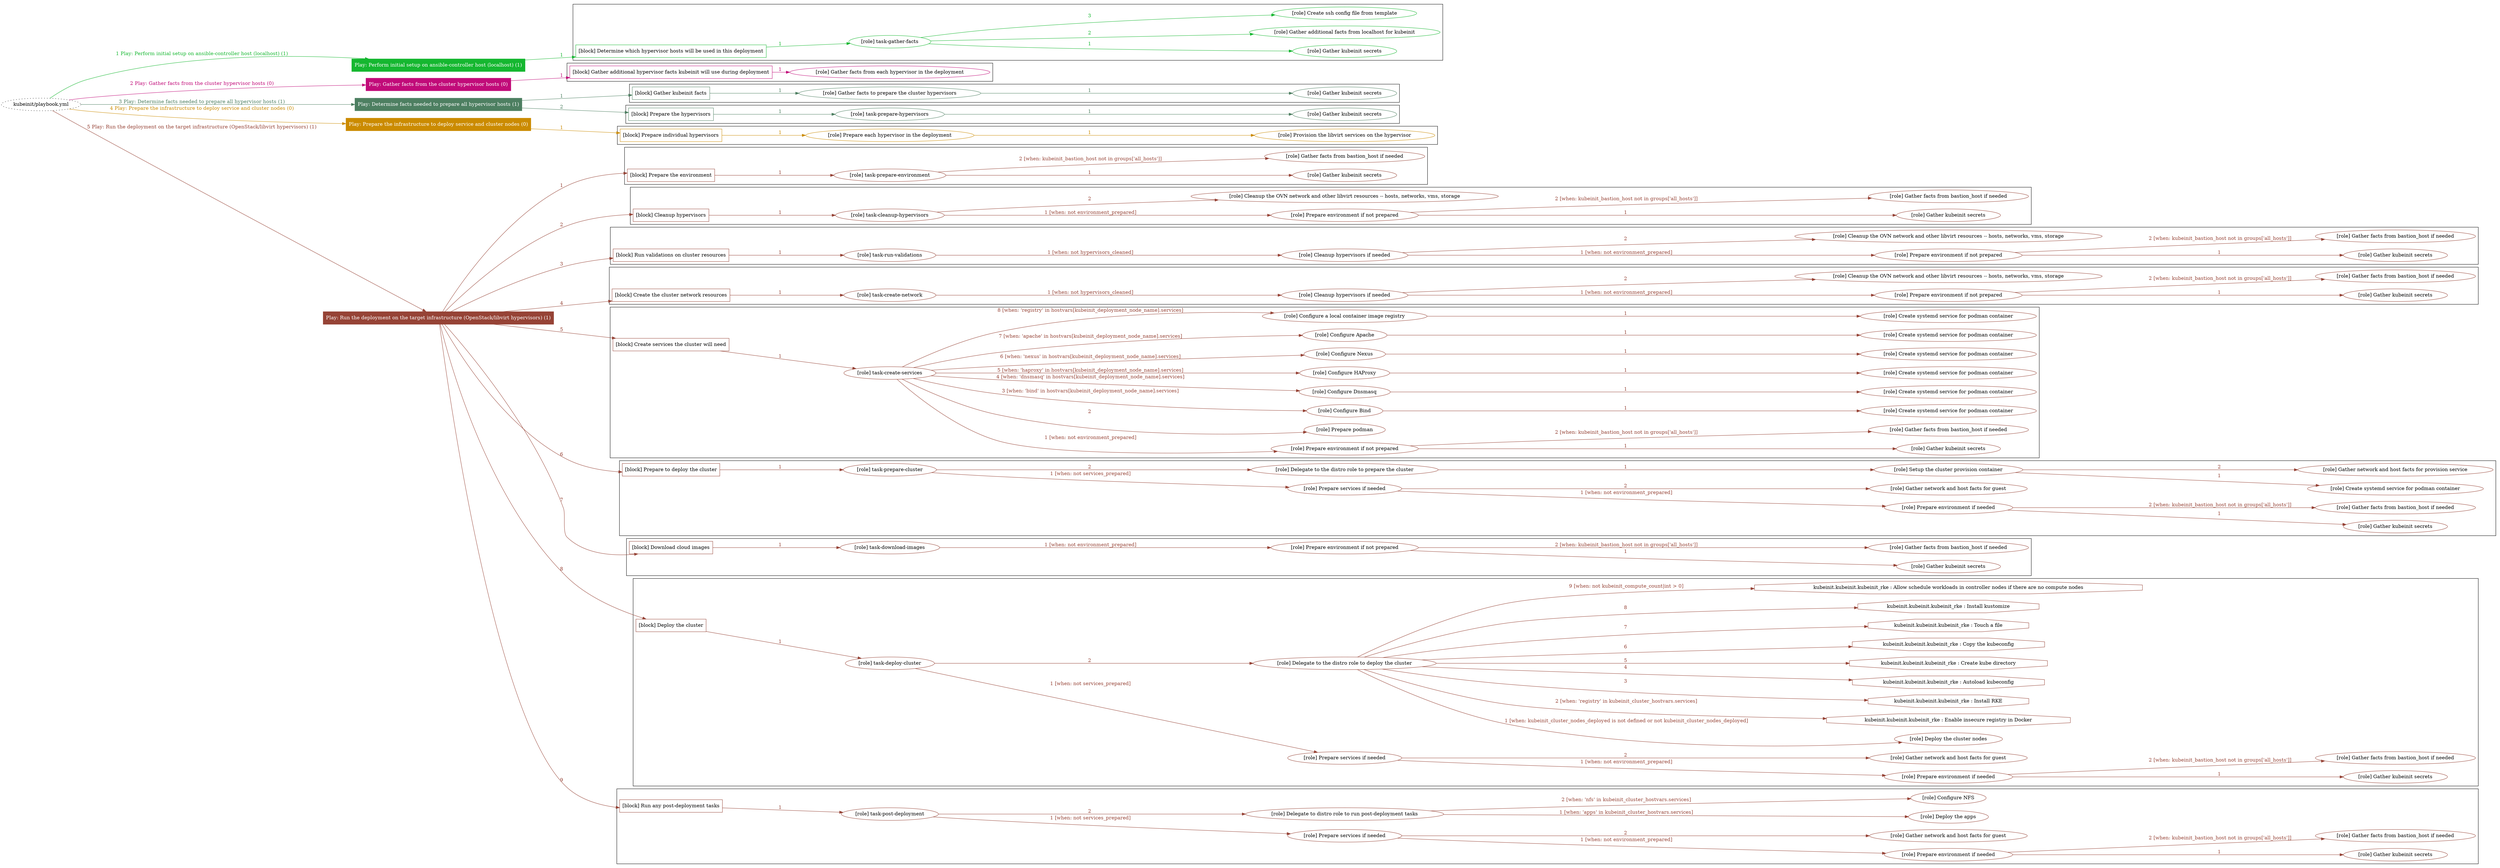 digraph {
	graph [concentrate=true ordering=in rankdir=LR ratio=fill]
	edge [esep=5 sep=10]
	"kubeinit/playbook.yml" [URL="/home/runner/work/kubeinit/kubeinit/kubeinit/playbook.yml" id=playbook_ce74e2ab style=dotted]
	"kubeinit/playbook.yml" -> play_cc49e9ed [label="1 Play: Perform initial setup on ansible-controller host (localhost) (1)" color="#15b730" fontcolor="#15b730" id=edge_play_cc49e9ed labeltooltip="1 Play: Perform initial setup on ansible-controller host (localhost) (1)" tooltip="1 Play: Perform initial setup on ansible-controller host (localhost) (1)"]
	subgraph "Play: Perform initial setup on ansible-controller host (localhost) (1)" {
		play_cc49e9ed [label="Play: Perform initial setup on ansible-controller host (localhost) (1)" URL="/home/runner/work/kubeinit/kubeinit/kubeinit/playbook.yml" color="#15b730" fontcolor="#ffffff" id=play_cc49e9ed shape=box style=filled tooltip=localhost]
		play_cc49e9ed -> block_91c0f0dd [label=1 color="#15b730" fontcolor="#15b730" id=edge_block_91c0f0dd labeltooltip=1 tooltip=1]
		subgraph cluster_block_91c0f0dd {
			block_91c0f0dd [label="[block] Determine which hypervisor hosts will be used in this deployment" URL="/home/runner/work/kubeinit/kubeinit/kubeinit/playbook.yml" color="#15b730" id=block_91c0f0dd labeltooltip="Determine which hypervisor hosts will be used in this deployment" shape=box tooltip="Determine which hypervisor hosts will be used in this deployment"]
			block_91c0f0dd -> role_ea2b23f8 [label="1 " color="#15b730" fontcolor="#15b730" id=edge_role_ea2b23f8 labeltooltip="1 " tooltip="1 "]
			subgraph "task-gather-facts" {
				role_ea2b23f8 [label="[role] task-gather-facts" URL="/home/runner/work/kubeinit/kubeinit/kubeinit/playbook.yml" color="#15b730" id=role_ea2b23f8 tooltip="task-gather-facts"]
				role_ea2b23f8 -> role_3542a2df [label="1 " color="#15b730" fontcolor="#15b730" id=edge_role_3542a2df labeltooltip="1 " tooltip="1 "]
				subgraph "Gather kubeinit secrets" {
					role_3542a2df [label="[role] Gather kubeinit secrets" URL="/home/runner/.ansible/collections/ansible_collections/kubeinit/kubeinit/roles/kubeinit_prepare/tasks/build_hypervisors_group.yml" color="#15b730" id=role_3542a2df tooltip="Gather kubeinit secrets"]
				}
				role_ea2b23f8 -> role_b494f884 [label="2 " color="#15b730" fontcolor="#15b730" id=edge_role_b494f884 labeltooltip="2 " tooltip="2 "]
				subgraph "Gather additional facts from localhost for kubeinit" {
					role_b494f884 [label="[role] Gather additional facts from localhost for kubeinit" URL="/home/runner/.ansible/collections/ansible_collections/kubeinit/kubeinit/roles/kubeinit_prepare/tasks/build_hypervisors_group.yml" color="#15b730" id=role_b494f884 tooltip="Gather additional facts from localhost for kubeinit"]
				}
				role_ea2b23f8 -> role_1e617374 [label="3 " color="#15b730" fontcolor="#15b730" id=edge_role_1e617374 labeltooltip="3 " tooltip="3 "]
				subgraph "Create ssh config file from template" {
					role_1e617374 [label="[role] Create ssh config file from template" URL="/home/runner/.ansible/collections/ansible_collections/kubeinit/kubeinit/roles/kubeinit_prepare/tasks/build_hypervisors_group.yml" color="#15b730" id=role_1e617374 tooltip="Create ssh config file from template"]
				}
			}
		}
	}
	"kubeinit/playbook.yml" -> play_3ebac8ea [label="2 Play: Gather facts from the cluster hypervisor hosts (0)" color="#c10b79" fontcolor="#c10b79" id=edge_play_3ebac8ea labeltooltip="2 Play: Gather facts from the cluster hypervisor hosts (0)" tooltip="2 Play: Gather facts from the cluster hypervisor hosts (0)"]
	subgraph "Play: Gather facts from the cluster hypervisor hosts (0)" {
		play_3ebac8ea [label="Play: Gather facts from the cluster hypervisor hosts (0)" URL="/home/runner/work/kubeinit/kubeinit/kubeinit/playbook.yml" color="#c10b79" fontcolor="#ffffff" id=play_3ebac8ea shape=box style=filled tooltip="Play: Gather facts from the cluster hypervisor hosts (0)"]
		play_3ebac8ea -> block_2ce36aa0 [label=1 color="#c10b79" fontcolor="#c10b79" id=edge_block_2ce36aa0 labeltooltip=1 tooltip=1]
		subgraph cluster_block_2ce36aa0 {
			block_2ce36aa0 [label="[block] Gather additional hypervisor facts kubeinit will use during deployment" URL="/home/runner/work/kubeinit/kubeinit/kubeinit/playbook.yml" color="#c10b79" id=block_2ce36aa0 labeltooltip="Gather additional hypervisor facts kubeinit will use during deployment" shape=box tooltip="Gather additional hypervisor facts kubeinit will use during deployment"]
			block_2ce36aa0 -> role_0b909d6f [label="1 " color="#c10b79" fontcolor="#c10b79" id=edge_role_0b909d6f labeltooltip="1 " tooltip="1 "]
			subgraph "Gather facts from each hypervisor in the deployment" {
				role_0b909d6f [label="[role] Gather facts from each hypervisor in the deployment" URL="/home/runner/work/kubeinit/kubeinit/kubeinit/playbook.yml" color="#c10b79" id=role_0b909d6f tooltip="Gather facts from each hypervisor in the deployment"]
			}
		}
	}
	"kubeinit/playbook.yml" -> play_99161f35 [label="3 Play: Determine facts needed to prepare all hypervisor hosts (1)" color="#4d7f61" fontcolor="#4d7f61" id=edge_play_99161f35 labeltooltip="3 Play: Determine facts needed to prepare all hypervisor hosts (1)" tooltip="3 Play: Determine facts needed to prepare all hypervisor hosts (1)"]
	subgraph "Play: Determine facts needed to prepare all hypervisor hosts (1)" {
		play_99161f35 [label="Play: Determine facts needed to prepare all hypervisor hosts (1)" URL="/home/runner/work/kubeinit/kubeinit/kubeinit/playbook.yml" color="#4d7f61" fontcolor="#ffffff" id=play_99161f35 shape=box style=filled tooltip=localhost]
		play_99161f35 -> block_709ea3ba [label=1 color="#4d7f61" fontcolor="#4d7f61" id=edge_block_709ea3ba labeltooltip=1 tooltip=1]
		subgraph cluster_block_709ea3ba {
			block_709ea3ba [label="[block] Gather kubeinit facts" URL="/home/runner/work/kubeinit/kubeinit/kubeinit/playbook.yml" color="#4d7f61" id=block_709ea3ba labeltooltip="Gather kubeinit facts" shape=box tooltip="Gather kubeinit facts"]
			block_709ea3ba -> role_bc45b9e7 [label="1 " color="#4d7f61" fontcolor="#4d7f61" id=edge_role_bc45b9e7 labeltooltip="1 " tooltip="1 "]
			subgraph "Gather facts to prepare the cluster hypervisors" {
				role_bc45b9e7 [label="[role] Gather facts to prepare the cluster hypervisors" URL="/home/runner/work/kubeinit/kubeinit/kubeinit/playbook.yml" color="#4d7f61" id=role_bc45b9e7 tooltip="Gather facts to prepare the cluster hypervisors"]
				role_bc45b9e7 -> role_7affdd7c [label="1 " color="#4d7f61" fontcolor="#4d7f61" id=edge_role_7affdd7c labeltooltip="1 " tooltip="1 "]
				subgraph "Gather kubeinit secrets" {
					role_7affdd7c [label="[role] Gather kubeinit secrets" URL="/home/runner/.ansible/collections/ansible_collections/kubeinit/kubeinit/roles/kubeinit_prepare/tasks/gather_kubeinit_facts.yml" color="#4d7f61" id=role_7affdd7c tooltip="Gather kubeinit secrets"]
				}
			}
		}
		play_99161f35 -> block_6936415d [label=2 color="#4d7f61" fontcolor="#4d7f61" id=edge_block_6936415d labeltooltip=2 tooltip=2]
		subgraph cluster_block_6936415d {
			block_6936415d [label="[block] Prepare the hypervisors" URL="/home/runner/work/kubeinit/kubeinit/kubeinit/playbook.yml" color="#4d7f61" id=block_6936415d labeltooltip="Prepare the hypervisors" shape=box tooltip="Prepare the hypervisors"]
			block_6936415d -> role_8c84c0de [label="1 " color="#4d7f61" fontcolor="#4d7f61" id=edge_role_8c84c0de labeltooltip="1 " tooltip="1 "]
			subgraph "task-prepare-hypervisors" {
				role_8c84c0de [label="[role] task-prepare-hypervisors" URL="/home/runner/work/kubeinit/kubeinit/kubeinit/playbook.yml" color="#4d7f61" id=role_8c84c0de tooltip="task-prepare-hypervisors"]
				role_8c84c0de -> role_01ef2546 [label="1 " color="#4d7f61" fontcolor="#4d7f61" id=edge_role_01ef2546 labeltooltip="1 " tooltip="1 "]
				subgraph "Gather kubeinit secrets" {
					role_01ef2546 [label="[role] Gather kubeinit secrets" URL="/home/runner/.ansible/collections/ansible_collections/kubeinit/kubeinit/roles/kubeinit_prepare/tasks/gather_kubeinit_facts.yml" color="#4d7f61" id=role_01ef2546 tooltip="Gather kubeinit secrets"]
				}
			}
		}
	}
	"kubeinit/playbook.yml" -> play_e6e57618 [label="4 Play: Prepare the infrastructure to deploy service and cluster nodes (0)" color="#cb8b01" fontcolor="#cb8b01" id=edge_play_e6e57618 labeltooltip="4 Play: Prepare the infrastructure to deploy service and cluster nodes (0)" tooltip="4 Play: Prepare the infrastructure to deploy service and cluster nodes (0)"]
	subgraph "Play: Prepare the infrastructure to deploy service and cluster nodes (0)" {
		play_e6e57618 [label="Play: Prepare the infrastructure to deploy service and cluster nodes (0)" URL="/home/runner/work/kubeinit/kubeinit/kubeinit/playbook.yml" color="#cb8b01" fontcolor="#ffffff" id=play_e6e57618 shape=box style=filled tooltip="Play: Prepare the infrastructure to deploy service and cluster nodes (0)"]
		play_e6e57618 -> block_0d99159b [label=1 color="#cb8b01" fontcolor="#cb8b01" id=edge_block_0d99159b labeltooltip=1 tooltip=1]
		subgraph cluster_block_0d99159b {
			block_0d99159b [label="[block] Prepare individual hypervisors" URL="/home/runner/work/kubeinit/kubeinit/kubeinit/playbook.yml" color="#cb8b01" id=block_0d99159b labeltooltip="Prepare individual hypervisors" shape=box tooltip="Prepare individual hypervisors"]
			block_0d99159b -> role_52d3abb8 [label="1 " color="#cb8b01" fontcolor="#cb8b01" id=edge_role_52d3abb8 labeltooltip="1 " tooltip="1 "]
			subgraph "Prepare each hypervisor in the deployment" {
				role_52d3abb8 [label="[role] Prepare each hypervisor in the deployment" URL="/home/runner/work/kubeinit/kubeinit/kubeinit/playbook.yml" color="#cb8b01" id=role_52d3abb8 tooltip="Prepare each hypervisor in the deployment"]
				role_52d3abb8 -> role_4d53bcb8 [label="1 " color="#cb8b01" fontcolor="#cb8b01" id=edge_role_4d53bcb8 labeltooltip="1 " tooltip="1 "]
				subgraph "Provision the libvirt services on the hypervisor" {
					role_4d53bcb8 [label="[role] Provision the libvirt services on the hypervisor" URL="/home/runner/.ansible/collections/ansible_collections/kubeinit/kubeinit/roles/kubeinit_prepare/tasks/prepare_hypervisor.yml" color="#cb8b01" id=role_4d53bcb8 tooltip="Provision the libvirt services on the hypervisor"]
				}
			}
		}
	}
	"kubeinit/playbook.yml" -> play_0455c778 [label="5 Play: Run the deployment on the target infrastructure (OpenStack/libvirt hypervisors) (1)" color="#964336" fontcolor="#964336" id=edge_play_0455c778 labeltooltip="5 Play: Run the deployment on the target infrastructure (OpenStack/libvirt hypervisors) (1)" tooltip="5 Play: Run the deployment on the target infrastructure (OpenStack/libvirt hypervisors) (1)"]
	subgraph "Play: Run the deployment on the target infrastructure (OpenStack/libvirt hypervisors) (1)" {
		play_0455c778 [label="Play: Run the deployment on the target infrastructure (OpenStack/libvirt hypervisors) (1)" URL="/home/runner/work/kubeinit/kubeinit/kubeinit/playbook.yml" color="#964336" fontcolor="#ffffff" id=play_0455c778 shape=box style=filled tooltip=localhost]
		play_0455c778 -> block_87046182 [label=1 color="#964336" fontcolor="#964336" id=edge_block_87046182 labeltooltip=1 tooltip=1]
		subgraph cluster_block_87046182 {
			block_87046182 [label="[block] Prepare the environment" URL="/home/runner/work/kubeinit/kubeinit/kubeinit/playbook.yml" color="#964336" id=block_87046182 labeltooltip="Prepare the environment" shape=box tooltip="Prepare the environment"]
			block_87046182 -> role_d3cb8e26 [label="1 " color="#964336" fontcolor="#964336" id=edge_role_d3cb8e26 labeltooltip="1 " tooltip="1 "]
			subgraph "task-prepare-environment" {
				role_d3cb8e26 [label="[role] task-prepare-environment" URL="/home/runner/work/kubeinit/kubeinit/kubeinit/playbook.yml" color="#964336" id=role_d3cb8e26 tooltip="task-prepare-environment"]
				role_d3cb8e26 -> role_4250268e [label="1 " color="#964336" fontcolor="#964336" id=edge_role_4250268e labeltooltip="1 " tooltip="1 "]
				subgraph "Gather kubeinit secrets" {
					role_4250268e [label="[role] Gather kubeinit secrets" URL="/home/runner/.ansible/collections/ansible_collections/kubeinit/kubeinit/roles/kubeinit_prepare/tasks/gather_kubeinit_facts.yml" color="#964336" id=role_4250268e tooltip="Gather kubeinit secrets"]
				}
				role_d3cb8e26 -> role_6abd6f46 [label="2 [when: kubeinit_bastion_host not in groups['all_hosts']]" color="#964336" fontcolor="#964336" id=edge_role_6abd6f46 labeltooltip="2 [when: kubeinit_bastion_host not in groups['all_hosts']]" tooltip="2 [when: kubeinit_bastion_host not in groups['all_hosts']]"]
				subgraph "Gather facts from bastion_host if needed" {
					role_6abd6f46 [label="[role] Gather facts from bastion_host if needed" URL="/home/runner/.ansible/collections/ansible_collections/kubeinit/kubeinit/roles/kubeinit_prepare/tasks/main.yml" color="#964336" id=role_6abd6f46 tooltip="Gather facts from bastion_host if needed"]
				}
			}
		}
		play_0455c778 -> block_1cde5ecf [label=2 color="#964336" fontcolor="#964336" id=edge_block_1cde5ecf labeltooltip=2 tooltip=2]
		subgraph cluster_block_1cde5ecf {
			block_1cde5ecf [label="[block] Cleanup hypervisors" URL="/home/runner/work/kubeinit/kubeinit/kubeinit/playbook.yml" color="#964336" id=block_1cde5ecf labeltooltip="Cleanup hypervisors" shape=box tooltip="Cleanup hypervisors"]
			block_1cde5ecf -> role_1d122986 [label="1 " color="#964336" fontcolor="#964336" id=edge_role_1d122986 labeltooltip="1 " tooltip="1 "]
			subgraph "task-cleanup-hypervisors" {
				role_1d122986 [label="[role] task-cleanup-hypervisors" URL="/home/runner/work/kubeinit/kubeinit/kubeinit/playbook.yml" color="#964336" id=role_1d122986 tooltip="task-cleanup-hypervisors"]
				role_1d122986 -> role_cf18690e [label="1 [when: not environment_prepared]" color="#964336" fontcolor="#964336" id=edge_role_cf18690e labeltooltip="1 [when: not environment_prepared]" tooltip="1 [when: not environment_prepared]"]
				subgraph "Prepare environment if not prepared" {
					role_cf18690e [label="[role] Prepare environment if not prepared" URL="/home/runner/.ansible/collections/ansible_collections/kubeinit/kubeinit/roles/kubeinit_libvirt/tasks/cleanup_hypervisors.yml" color="#964336" id=role_cf18690e tooltip="Prepare environment if not prepared"]
					role_cf18690e -> role_43a63ed3 [label="1 " color="#964336" fontcolor="#964336" id=edge_role_43a63ed3 labeltooltip="1 " tooltip="1 "]
					subgraph "Gather kubeinit secrets" {
						role_43a63ed3 [label="[role] Gather kubeinit secrets" URL="/home/runner/.ansible/collections/ansible_collections/kubeinit/kubeinit/roles/kubeinit_prepare/tasks/gather_kubeinit_facts.yml" color="#964336" id=role_43a63ed3 tooltip="Gather kubeinit secrets"]
					}
					role_cf18690e -> role_2398f42e [label="2 [when: kubeinit_bastion_host not in groups['all_hosts']]" color="#964336" fontcolor="#964336" id=edge_role_2398f42e labeltooltip="2 [when: kubeinit_bastion_host not in groups['all_hosts']]" tooltip="2 [when: kubeinit_bastion_host not in groups['all_hosts']]"]
					subgraph "Gather facts from bastion_host if needed" {
						role_2398f42e [label="[role] Gather facts from bastion_host if needed" URL="/home/runner/.ansible/collections/ansible_collections/kubeinit/kubeinit/roles/kubeinit_prepare/tasks/main.yml" color="#964336" id=role_2398f42e tooltip="Gather facts from bastion_host if needed"]
					}
				}
				role_1d122986 -> role_d13b256d [label="2 " color="#964336" fontcolor="#964336" id=edge_role_d13b256d labeltooltip="2 " tooltip="2 "]
				subgraph "Cleanup the OVN network and other libvirt resources -- hosts, networks, vms, storage" {
					role_d13b256d [label="[role] Cleanup the OVN network and other libvirt resources -- hosts, networks, vms, storage" URL="/home/runner/.ansible/collections/ansible_collections/kubeinit/kubeinit/roles/kubeinit_libvirt/tasks/cleanup_hypervisors.yml" color="#964336" id=role_d13b256d tooltip="Cleanup the OVN network and other libvirt resources -- hosts, networks, vms, storage"]
				}
			}
		}
		play_0455c778 -> block_513e6009 [label=3 color="#964336" fontcolor="#964336" id=edge_block_513e6009 labeltooltip=3 tooltip=3]
		subgraph cluster_block_513e6009 {
			block_513e6009 [label="[block] Run validations on cluster resources" URL="/home/runner/work/kubeinit/kubeinit/kubeinit/playbook.yml" color="#964336" id=block_513e6009 labeltooltip="Run validations on cluster resources" shape=box tooltip="Run validations on cluster resources"]
			block_513e6009 -> role_554acb96 [label="1 " color="#964336" fontcolor="#964336" id=edge_role_554acb96 labeltooltip="1 " tooltip="1 "]
			subgraph "task-run-validations" {
				role_554acb96 [label="[role] task-run-validations" URL="/home/runner/work/kubeinit/kubeinit/kubeinit/playbook.yml" color="#964336" id=role_554acb96 tooltip="task-run-validations"]
				role_554acb96 -> role_a4dd27ab [label="1 [when: not hypervisors_cleaned]" color="#964336" fontcolor="#964336" id=edge_role_a4dd27ab labeltooltip="1 [when: not hypervisors_cleaned]" tooltip="1 [when: not hypervisors_cleaned]"]
				subgraph "Cleanup hypervisors if needed" {
					role_a4dd27ab [label="[role] Cleanup hypervisors if needed" URL="/home/runner/.ansible/collections/ansible_collections/kubeinit/kubeinit/roles/kubeinit_validations/tasks/main.yml" color="#964336" id=role_a4dd27ab tooltip="Cleanup hypervisors if needed"]
					role_a4dd27ab -> role_78e48494 [label="1 [when: not environment_prepared]" color="#964336" fontcolor="#964336" id=edge_role_78e48494 labeltooltip="1 [when: not environment_prepared]" tooltip="1 [when: not environment_prepared]"]
					subgraph "Prepare environment if not prepared" {
						role_78e48494 [label="[role] Prepare environment if not prepared" URL="/home/runner/.ansible/collections/ansible_collections/kubeinit/kubeinit/roles/kubeinit_libvirt/tasks/cleanup_hypervisors.yml" color="#964336" id=role_78e48494 tooltip="Prepare environment if not prepared"]
						role_78e48494 -> role_ceb3c026 [label="1 " color="#964336" fontcolor="#964336" id=edge_role_ceb3c026 labeltooltip="1 " tooltip="1 "]
						subgraph "Gather kubeinit secrets" {
							role_ceb3c026 [label="[role] Gather kubeinit secrets" URL="/home/runner/.ansible/collections/ansible_collections/kubeinit/kubeinit/roles/kubeinit_prepare/tasks/gather_kubeinit_facts.yml" color="#964336" id=role_ceb3c026 tooltip="Gather kubeinit secrets"]
						}
						role_78e48494 -> role_ac79e3fd [label="2 [when: kubeinit_bastion_host not in groups['all_hosts']]" color="#964336" fontcolor="#964336" id=edge_role_ac79e3fd labeltooltip="2 [when: kubeinit_bastion_host not in groups['all_hosts']]" tooltip="2 [when: kubeinit_bastion_host not in groups['all_hosts']]"]
						subgraph "Gather facts from bastion_host if needed" {
							role_ac79e3fd [label="[role] Gather facts from bastion_host if needed" URL="/home/runner/.ansible/collections/ansible_collections/kubeinit/kubeinit/roles/kubeinit_prepare/tasks/main.yml" color="#964336" id=role_ac79e3fd tooltip="Gather facts from bastion_host if needed"]
						}
					}
					role_a4dd27ab -> role_3448a42d [label="2 " color="#964336" fontcolor="#964336" id=edge_role_3448a42d labeltooltip="2 " tooltip="2 "]
					subgraph "Cleanup the OVN network and other libvirt resources -- hosts, networks, vms, storage" {
						role_3448a42d [label="[role] Cleanup the OVN network and other libvirt resources -- hosts, networks, vms, storage" URL="/home/runner/.ansible/collections/ansible_collections/kubeinit/kubeinit/roles/kubeinit_libvirt/tasks/cleanup_hypervisors.yml" color="#964336" id=role_3448a42d tooltip="Cleanup the OVN network and other libvirt resources -- hosts, networks, vms, storage"]
					}
				}
			}
		}
		play_0455c778 -> block_af506959 [label=4 color="#964336" fontcolor="#964336" id=edge_block_af506959 labeltooltip=4 tooltip=4]
		subgraph cluster_block_af506959 {
			block_af506959 [label="[block] Create the cluster network resources" URL="/home/runner/work/kubeinit/kubeinit/kubeinit/playbook.yml" color="#964336" id=block_af506959 labeltooltip="Create the cluster network resources" shape=box tooltip="Create the cluster network resources"]
			block_af506959 -> role_7217e7d8 [label="1 " color="#964336" fontcolor="#964336" id=edge_role_7217e7d8 labeltooltip="1 " tooltip="1 "]
			subgraph "task-create-network" {
				role_7217e7d8 [label="[role] task-create-network" URL="/home/runner/work/kubeinit/kubeinit/kubeinit/playbook.yml" color="#964336" id=role_7217e7d8 tooltip="task-create-network"]
				role_7217e7d8 -> role_c8e4b8df [label="1 [when: not hypervisors_cleaned]" color="#964336" fontcolor="#964336" id=edge_role_c8e4b8df labeltooltip="1 [when: not hypervisors_cleaned]" tooltip="1 [when: not hypervisors_cleaned]"]
				subgraph "Cleanup hypervisors if needed" {
					role_c8e4b8df [label="[role] Cleanup hypervisors if needed" URL="/home/runner/.ansible/collections/ansible_collections/kubeinit/kubeinit/roles/kubeinit_libvirt/tasks/create_network.yml" color="#964336" id=role_c8e4b8df tooltip="Cleanup hypervisors if needed"]
					role_c8e4b8df -> role_776ac42a [label="1 [when: not environment_prepared]" color="#964336" fontcolor="#964336" id=edge_role_776ac42a labeltooltip="1 [when: not environment_prepared]" tooltip="1 [when: not environment_prepared]"]
					subgraph "Prepare environment if not prepared" {
						role_776ac42a [label="[role] Prepare environment if not prepared" URL="/home/runner/.ansible/collections/ansible_collections/kubeinit/kubeinit/roles/kubeinit_libvirt/tasks/cleanup_hypervisors.yml" color="#964336" id=role_776ac42a tooltip="Prepare environment if not prepared"]
						role_776ac42a -> role_ceea7860 [label="1 " color="#964336" fontcolor="#964336" id=edge_role_ceea7860 labeltooltip="1 " tooltip="1 "]
						subgraph "Gather kubeinit secrets" {
							role_ceea7860 [label="[role] Gather kubeinit secrets" URL="/home/runner/.ansible/collections/ansible_collections/kubeinit/kubeinit/roles/kubeinit_prepare/tasks/gather_kubeinit_facts.yml" color="#964336" id=role_ceea7860 tooltip="Gather kubeinit secrets"]
						}
						role_776ac42a -> role_d3b0ea1f [label="2 [when: kubeinit_bastion_host not in groups['all_hosts']]" color="#964336" fontcolor="#964336" id=edge_role_d3b0ea1f labeltooltip="2 [when: kubeinit_bastion_host not in groups['all_hosts']]" tooltip="2 [when: kubeinit_bastion_host not in groups['all_hosts']]"]
						subgraph "Gather facts from bastion_host if needed" {
							role_d3b0ea1f [label="[role] Gather facts from bastion_host if needed" URL="/home/runner/.ansible/collections/ansible_collections/kubeinit/kubeinit/roles/kubeinit_prepare/tasks/main.yml" color="#964336" id=role_d3b0ea1f tooltip="Gather facts from bastion_host if needed"]
						}
					}
					role_c8e4b8df -> role_6a1b2c4d [label="2 " color="#964336" fontcolor="#964336" id=edge_role_6a1b2c4d labeltooltip="2 " tooltip="2 "]
					subgraph "Cleanup the OVN network and other libvirt resources -- hosts, networks, vms, storage" {
						role_6a1b2c4d [label="[role] Cleanup the OVN network and other libvirt resources -- hosts, networks, vms, storage" URL="/home/runner/.ansible/collections/ansible_collections/kubeinit/kubeinit/roles/kubeinit_libvirt/tasks/cleanup_hypervisors.yml" color="#964336" id=role_6a1b2c4d tooltip="Cleanup the OVN network and other libvirt resources -- hosts, networks, vms, storage"]
					}
				}
			}
		}
		play_0455c778 -> block_42065b59 [label=5 color="#964336" fontcolor="#964336" id=edge_block_42065b59 labeltooltip=5 tooltip=5]
		subgraph cluster_block_42065b59 {
			block_42065b59 [label="[block] Create services the cluster will need" URL="/home/runner/work/kubeinit/kubeinit/kubeinit/playbook.yml" color="#964336" id=block_42065b59 labeltooltip="Create services the cluster will need" shape=box tooltip="Create services the cluster will need"]
			block_42065b59 -> role_428d3a26 [label="1 " color="#964336" fontcolor="#964336" id=edge_role_428d3a26 labeltooltip="1 " tooltip="1 "]
			subgraph "task-create-services" {
				role_428d3a26 [label="[role] task-create-services" URL="/home/runner/work/kubeinit/kubeinit/kubeinit/playbook.yml" color="#964336" id=role_428d3a26 tooltip="task-create-services"]
				role_428d3a26 -> role_284d75df [label="1 [when: not environment_prepared]" color="#964336" fontcolor="#964336" id=edge_role_284d75df labeltooltip="1 [when: not environment_prepared]" tooltip="1 [when: not environment_prepared]"]
				subgraph "Prepare environment if not prepared" {
					role_284d75df [label="[role] Prepare environment if not prepared" URL="/home/runner/.ansible/collections/ansible_collections/kubeinit/kubeinit/roles/kubeinit_services/tasks/main.yml" color="#964336" id=role_284d75df tooltip="Prepare environment if not prepared"]
					role_284d75df -> role_ef63247b [label="1 " color="#964336" fontcolor="#964336" id=edge_role_ef63247b labeltooltip="1 " tooltip="1 "]
					subgraph "Gather kubeinit secrets" {
						role_ef63247b [label="[role] Gather kubeinit secrets" URL="/home/runner/.ansible/collections/ansible_collections/kubeinit/kubeinit/roles/kubeinit_prepare/tasks/gather_kubeinit_facts.yml" color="#964336" id=role_ef63247b tooltip="Gather kubeinit secrets"]
					}
					role_284d75df -> role_1db4ba89 [label="2 [when: kubeinit_bastion_host not in groups['all_hosts']]" color="#964336" fontcolor="#964336" id=edge_role_1db4ba89 labeltooltip="2 [when: kubeinit_bastion_host not in groups['all_hosts']]" tooltip="2 [when: kubeinit_bastion_host not in groups['all_hosts']]"]
					subgraph "Gather facts from bastion_host if needed" {
						role_1db4ba89 [label="[role] Gather facts from bastion_host if needed" URL="/home/runner/.ansible/collections/ansible_collections/kubeinit/kubeinit/roles/kubeinit_prepare/tasks/main.yml" color="#964336" id=role_1db4ba89 tooltip="Gather facts from bastion_host if needed"]
					}
				}
				role_428d3a26 -> role_14610949 [label="2 " color="#964336" fontcolor="#964336" id=edge_role_14610949 labeltooltip="2 " tooltip="2 "]
				subgraph "Prepare podman" {
					role_14610949 [label="[role] Prepare podman" URL="/home/runner/.ansible/collections/ansible_collections/kubeinit/kubeinit/roles/kubeinit_services/tasks/00_create_service_pod.yml" color="#964336" id=role_14610949 tooltip="Prepare podman"]
				}
				role_428d3a26 -> role_51e4f66a [label="3 [when: 'bind' in hostvars[kubeinit_deployment_node_name].services]" color="#964336" fontcolor="#964336" id=edge_role_51e4f66a labeltooltip="3 [when: 'bind' in hostvars[kubeinit_deployment_node_name].services]" tooltip="3 [when: 'bind' in hostvars[kubeinit_deployment_node_name].services]"]
				subgraph "Configure Bind" {
					role_51e4f66a [label="[role] Configure Bind" URL="/home/runner/.ansible/collections/ansible_collections/kubeinit/kubeinit/roles/kubeinit_services/tasks/start_services_containers.yml" color="#964336" id=role_51e4f66a tooltip="Configure Bind"]
					role_51e4f66a -> role_223c4d0d [label="1 " color="#964336" fontcolor="#964336" id=edge_role_223c4d0d labeltooltip="1 " tooltip="1 "]
					subgraph "Create systemd service for podman container" {
						role_223c4d0d [label="[role] Create systemd service for podman container" URL="/home/runner/.ansible/collections/ansible_collections/kubeinit/kubeinit/roles/kubeinit_bind/tasks/main.yml" color="#964336" id=role_223c4d0d tooltip="Create systemd service for podman container"]
					}
				}
				role_428d3a26 -> role_01477920 [label="4 [when: 'dnsmasq' in hostvars[kubeinit_deployment_node_name].services]" color="#964336" fontcolor="#964336" id=edge_role_01477920 labeltooltip="4 [when: 'dnsmasq' in hostvars[kubeinit_deployment_node_name].services]" tooltip="4 [when: 'dnsmasq' in hostvars[kubeinit_deployment_node_name].services]"]
				subgraph "Configure Dnsmasq" {
					role_01477920 [label="[role] Configure Dnsmasq" URL="/home/runner/.ansible/collections/ansible_collections/kubeinit/kubeinit/roles/kubeinit_services/tasks/start_services_containers.yml" color="#964336" id=role_01477920 tooltip="Configure Dnsmasq"]
					role_01477920 -> role_9df75103 [label="1 " color="#964336" fontcolor="#964336" id=edge_role_9df75103 labeltooltip="1 " tooltip="1 "]
					subgraph "Create systemd service for podman container" {
						role_9df75103 [label="[role] Create systemd service for podman container" URL="/home/runner/.ansible/collections/ansible_collections/kubeinit/kubeinit/roles/kubeinit_dnsmasq/tasks/main.yml" color="#964336" id=role_9df75103 tooltip="Create systemd service for podman container"]
					}
				}
				role_428d3a26 -> role_7c24be2e [label="5 [when: 'haproxy' in hostvars[kubeinit_deployment_node_name].services]" color="#964336" fontcolor="#964336" id=edge_role_7c24be2e labeltooltip="5 [when: 'haproxy' in hostvars[kubeinit_deployment_node_name].services]" tooltip="5 [when: 'haproxy' in hostvars[kubeinit_deployment_node_name].services]"]
				subgraph "Configure HAProxy" {
					role_7c24be2e [label="[role] Configure HAProxy" URL="/home/runner/.ansible/collections/ansible_collections/kubeinit/kubeinit/roles/kubeinit_services/tasks/start_services_containers.yml" color="#964336" id=role_7c24be2e tooltip="Configure HAProxy"]
					role_7c24be2e -> role_1cd1d354 [label="1 " color="#964336" fontcolor="#964336" id=edge_role_1cd1d354 labeltooltip="1 " tooltip="1 "]
					subgraph "Create systemd service for podman container" {
						role_1cd1d354 [label="[role] Create systemd service for podman container" URL="/home/runner/.ansible/collections/ansible_collections/kubeinit/kubeinit/roles/kubeinit_haproxy/tasks/main.yml" color="#964336" id=role_1cd1d354 tooltip="Create systemd service for podman container"]
					}
				}
				role_428d3a26 -> role_34c4eb4a [label="6 [when: 'nexus' in hostvars[kubeinit_deployment_node_name].services]" color="#964336" fontcolor="#964336" id=edge_role_34c4eb4a labeltooltip="6 [when: 'nexus' in hostvars[kubeinit_deployment_node_name].services]" tooltip="6 [when: 'nexus' in hostvars[kubeinit_deployment_node_name].services]"]
				subgraph "Configure Nexus" {
					role_34c4eb4a [label="[role] Configure Nexus" URL="/home/runner/.ansible/collections/ansible_collections/kubeinit/kubeinit/roles/kubeinit_services/tasks/start_services_containers.yml" color="#964336" id=role_34c4eb4a tooltip="Configure Nexus"]
					role_34c4eb4a -> role_2626df07 [label="1 " color="#964336" fontcolor="#964336" id=edge_role_2626df07 labeltooltip="1 " tooltip="1 "]
					subgraph "Create systemd service for podman container" {
						role_2626df07 [label="[role] Create systemd service for podman container" URL="/home/runner/.ansible/collections/ansible_collections/kubeinit/kubeinit/roles/kubeinit_nexus/tasks/main.yml" color="#964336" id=role_2626df07 tooltip="Create systemd service for podman container"]
					}
				}
				role_428d3a26 -> role_c2c197eb [label="7 [when: 'apache' in hostvars[kubeinit_deployment_node_name].services]" color="#964336" fontcolor="#964336" id=edge_role_c2c197eb labeltooltip="7 [when: 'apache' in hostvars[kubeinit_deployment_node_name].services]" tooltip="7 [when: 'apache' in hostvars[kubeinit_deployment_node_name].services]"]
				subgraph "Configure Apache" {
					role_c2c197eb [label="[role] Configure Apache" URL="/home/runner/.ansible/collections/ansible_collections/kubeinit/kubeinit/roles/kubeinit_services/tasks/start_services_containers.yml" color="#964336" id=role_c2c197eb tooltip="Configure Apache"]
					role_c2c197eb -> role_cb97234a [label="1 " color="#964336" fontcolor="#964336" id=edge_role_cb97234a labeltooltip="1 " tooltip="1 "]
					subgraph "Create systemd service for podman container" {
						role_cb97234a [label="[role] Create systemd service for podman container" URL="/home/runner/.ansible/collections/ansible_collections/kubeinit/kubeinit/roles/kubeinit_apache/tasks/main.yml" color="#964336" id=role_cb97234a tooltip="Create systemd service for podman container"]
					}
				}
				role_428d3a26 -> role_4f7cdeb9 [label="8 [when: 'registry' in hostvars[kubeinit_deployment_node_name].services]" color="#964336" fontcolor="#964336" id=edge_role_4f7cdeb9 labeltooltip="8 [when: 'registry' in hostvars[kubeinit_deployment_node_name].services]" tooltip="8 [when: 'registry' in hostvars[kubeinit_deployment_node_name].services]"]
				subgraph "Configure a local container image registry" {
					role_4f7cdeb9 [label="[role] Configure a local container image registry" URL="/home/runner/.ansible/collections/ansible_collections/kubeinit/kubeinit/roles/kubeinit_services/tasks/start_services_containers.yml" color="#964336" id=role_4f7cdeb9 tooltip="Configure a local container image registry"]
					role_4f7cdeb9 -> role_bc2320cd [label="1 " color="#964336" fontcolor="#964336" id=edge_role_bc2320cd labeltooltip="1 " tooltip="1 "]
					subgraph "Create systemd service for podman container" {
						role_bc2320cd [label="[role] Create systemd service for podman container" URL="/home/runner/.ansible/collections/ansible_collections/kubeinit/kubeinit/roles/kubeinit_registry/tasks/main.yml" color="#964336" id=role_bc2320cd tooltip="Create systemd service for podman container"]
					}
				}
			}
		}
		play_0455c778 -> block_de8f0984 [label=6 color="#964336" fontcolor="#964336" id=edge_block_de8f0984 labeltooltip=6 tooltip=6]
		subgraph cluster_block_de8f0984 {
			block_de8f0984 [label="[block] Prepare to deploy the cluster" URL="/home/runner/work/kubeinit/kubeinit/kubeinit/playbook.yml" color="#964336" id=block_de8f0984 labeltooltip="Prepare to deploy the cluster" shape=box tooltip="Prepare to deploy the cluster"]
			block_de8f0984 -> role_aa2dca94 [label="1 " color="#964336" fontcolor="#964336" id=edge_role_aa2dca94 labeltooltip="1 " tooltip="1 "]
			subgraph "task-prepare-cluster" {
				role_aa2dca94 [label="[role] task-prepare-cluster" URL="/home/runner/work/kubeinit/kubeinit/kubeinit/playbook.yml" color="#964336" id=role_aa2dca94 tooltip="task-prepare-cluster"]
				role_aa2dca94 -> role_ea734c87 [label="1 [when: not services_prepared]" color="#964336" fontcolor="#964336" id=edge_role_ea734c87 labeltooltip="1 [when: not services_prepared]" tooltip="1 [when: not services_prepared]"]
				subgraph "Prepare services if needed" {
					role_ea734c87 [label="[role] Prepare services if needed" URL="/home/runner/.ansible/collections/ansible_collections/kubeinit/kubeinit/roles/kubeinit_prepare/tasks/prepare_cluster.yml" color="#964336" id=role_ea734c87 tooltip="Prepare services if needed"]
					role_ea734c87 -> role_c93de23f [label="1 [when: not environment_prepared]" color="#964336" fontcolor="#964336" id=edge_role_c93de23f labeltooltip="1 [when: not environment_prepared]" tooltip="1 [when: not environment_prepared]"]
					subgraph "Prepare environment if needed" {
						role_c93de23f [label="[role] Prepare environment if needed" URL="/home/runner/.ansible/collections/ansible_collections/kubeinit/kubeinit/roles/kubeinit_services/tasks/prepare_services.yml" color="#964336" id=role_c93de23f tooltip="Prepare environment if needed"]
						role_c93de23f -> role_15756d57 [label="1 " color="#964336" fontcolor="#964336" id=edge_role_15756d57 labeltooltip="1 " tooltip="1 "]
						subgraph "Gather kubeinit secrets" {
							role_15756d57 [label="[role] Gather kubeinit secrets" URL="/home/runner/.ansible/collections/ansible_collections/kubeinit/kubeinit/roles/kubeinit_prepare/tasks/gather_kubeinit_facts.yml" color="#964336" id=role_15756d57 tooltip="Gather kubeinit secrets"]
						}
						role_c93de23f -> role_b60799f6 [label="2 [when: kubeinit_bastion_host not in groups['all_hosts']]" color="#964336" fontcolor="#964336" id=edge_role_b60799f6 labeltooltip="2 [when: kubeinit_bastion_host not in groups['all_hosts']]" tooltip="2 [when: kubeinit_bastion_host not in groups['all_hosts']]"]
						subgraph "Gather facts from bastion_host if needed" {
							role_b60799f6 [label="[role] Gather facts from bastion_host if needed" URL="/home/runner/.ansible/collections/ansible_collections/kubeinit/kubeinit/roles/kubeinit_prepare/tasks/main.yml" color="#964336" id=role_b60799f6 tooltip="Gather facts from bastion_host if needed"]
						}
					}
					role_ea734c87 -> role_0d496f20 [label="2 " color="#964336" fontcolor="#964336" id=edge_role_0d496f20 labeltooltip="2 " tooltip="2 "]
					subgraph "Gather network and host facts for guest" {
						role_0d496f20 [label="[role] Gather network and host facts for guest" URL="/home/runner/.ansible/collections/ansible_collections/kubeinit/kubeinit/roles/kubeinit_services/tasks/prepare_services.yml" color="#964336" id=role_0d496f20 tooltip="Gather network and host facts for guest"]
					}
				}
				role_aa2dca94 -> role_3d0de96f [label="2 " color="#964336" fontcolor="#964336" id=edge_role_3d0de96f labeltooltip="2 " tooltip="2 "]
				subgraph "Delegate to the distro role to prepare the cluster" {
					role_3d0de96f [label="[role] Delegate to the distro role to prepare the cluster" URL="/home/runner/.ansible/collections/ansible_collections/kubeinit/kubeinit/roles/kubeinit_prepare/tasks/prepare_cluster.yml" color="#964336" id=role_3d0de96f tooltip="Delegate to the distro role to prepare the cluster"]
					role_3d0de96f -> role_de6d97d5 [label="1 " color="#964336" fontcolor="#964336" id=edge_role_de6d97d5 labeltooltip="1 " tooltip="1 "]
					subgraph "Setup the cluster provision container" {
						role_de6d97d5 [label="[role] Setup the cluster provision container" URL="/home/runner/.ansible/collections/ansible_collections/kubeinit/kubeinit/roles/kubeinit_rke/tasks/prepare_cluster.yml" color="#964336" id=role_de6d97d5 tooltip="Setup the cluster provision container"]
						role_de6d97d5 -> role_0a064dca [label="1 " color="#964336" fontcolor="#964336" id=edge_role_0a064dca labeltooltip="1 " tooltip="1 "]
						subgraph "Create systemd service for podman container" {
							role_0a064dca [label="[role] Create systemd service for podman container" URL="/home/runner/.ansible/collections/ansible_collections/kubeinit/kubeinit/roles/kubeinit_services/tasks/create_provision_container.yml" color="#964336" id=role_0a064dca tooltip="Create systemd service for podman container"]
						}
						role_de6d97d5 -> role_759c2955 [label="2 " color="#964336" fontcolor="#964336" id=edge_role_759c2955 labeltooltip="2 " tooltip="2 "]
						subgraph "Gather network and host facts for provision service" {
							role_759c2955 [label="[role] Gather network and host facts for provision service" URL="/home/runner/.ansible/collections/ansible_collections/kubeinit/kubeinit/roles/kubeinit_services/tasks/create_provision_container.yml" color="#964336" id=role_759c2955 tooltip="Gather network and host facts for provision service"]
						}
					}
				}
			}
		}
		play_0455c778 -> block_fbec59a9 [label=7 color="#964336" fontcolor="#964336" id=edge_block_fbec59a9 labeltooltip=7 tooltip=7]
		subgraph cluster_block_fbec59a9 {
			block_fbec59a9 [label="[block] Download cloud images" URL="/home/runner/work/kubeinit/kubeinit/kubeinit/playbook.yml" color="#964336" id=block_fbec59a9 labeltooltip="Download cloud images" shape=box tooltip="Download cloud images"]
			block_fbec59a9 -> role_3d8503f6 [label="1 " color="#964336" fontcolor="#964336" id=edge_role_3d8503f6 labeltooltip="1 " tooltip="1 "]
			subgraph "task-download-images" {
				role_3d8503f6 [label="[role] task-download-images" URL="/home/runner/work/kubeinit/kubeinit/kubeinit/playbook.yml" color="#964336" id=role_3d8503f6 tooltip="task-download-images"]
				role_3d8503f6 -> role_3584be46 [label="1 [when: not environment_prepared]" color="#964336" fontcolor="#964336" id=edge_role_3584be46 labeltooltip="1 [when: not environment_prepared]" tooltip="1 [when: not environment_prepared]"]
				subgraph "Prepare environment if not prepared" {
					role_3584be46 [label="[role] Prepare environment if not prepared" URL="/home/runner/.ansible/collections/ansible_collections/kubeinit/kubeinit/roles/kubeinit_libvirt/tasks/download_cloud_images.yml" color="#964336" id=role_3584be46 tooltip="Prepare environment if not prepared"]
					role_3584be46 -> role_4e8be324 [label="1 " color="#964336" fontcolor="#964336" id=edge_role_4e8be324 labeltooltip="1 " tooltip="1 "]
					subgraph "Gather kubeinit secrets" {
						role_4e8be324 [label="[role] Gather kubeinit secrets" URL="/home/runner/.ansible/collections/ansible_collections/kubeinit/kubeinit/roles/kubeinit_prepare/tasks/gather_kubeinit_facts.yml" color="#964336" id=role_4e8be324 tooltip="Gather kubeinit secrets"]
					}
					role_3584be46 -> role_a0d3e43f [label="2 [when: kubeinit_bastion_host not in groups['all_hosts']]" color="#964336" fontcolor="#964336" id=edge_role_a0d3e43f labeltooltip="2 [when: kubeinit_bastion_host not in groups['all_hosts']]" tooltip="2 [when: kubeinit_bastion_host not in groups['all_hosts']]"]
					subgraph "Gather facts from bastion_host if needed" {
						role_a0d3e43f [label="[role] Gather facts from bastion_host if needed" URL="/home/runner/.ansible/collections/ansible_collections/kubeinit/kubeinit/roles/kubeinit_prepare/tasks/main.yml" color="#964336" id=role_a0d3e43f tooltip="Gather facts from bastion_host if needed"]
					}
				}
			}
		}
		play_0455c778 -> block_794bc711 [label=8 color="#964336" fontcolor="#964336" id=edge_block_794bc711 labeltooltip=8 tooltip=8]
		subgraph cluster_block_794bc711 {
			block_794bc711 [label="[block] Deploy the cluster" URL="/home/runner/work/kubeinit/kubeinit/kubeinit/playbook.yml" color="#964336" id=block_794bc711 labeltooltip="Deploy the cluster" shape=box tooltip="Deploy the cluster"]
			block_794bc711 -> role_6ef6bf4d [label="1 " color="#964336" fontcolor="#964336" id=edge_role_6ef6bf4d labeltooltip="1 " tooltip="1 "]
			subgraph "task-deploy-cluster" {
				role_6ef6bf4d [label="[role] task-deploy-cluster" URL="/home/runner/work/kubeinit/kubeinit/kubeinit/playbook.yml" color="#964336" id=role_6ef6bf4d tooltip="task-deploy-cluster"]
				role_6ef6bf4d -> role_527a4377 [label="1 [when: not services_prepared]" color="#964336" fontcolor="#964336" id=edge_role_527a4377 labeltooltip="1 [when: not services_prepared]" tooltip="1 [when: not services_prepared]"]
				subgraph "Prepare services if needed" {
					role_527a4377 [label="[role] Prepare services if needed" URL="/home/runner/.ansible/collections/ansible_collections/kubeinit/kubeinit/roles/kubeinit_prepare/tasks/deploy_cluster.yml" color="#964336" id=role_527a4377 tooltip="Prepare services if needed"]
					role_527a4377 -> role_cfad9989 [label="1 [when: not environment_prepared]" color="#964336" fontcolor="#964336" id=edge_role_cfad9989 labeltooltip="1 [when: not environment_prepared]" tooltip="1 [when: not environment_prepared]"]
					subgraph "Prepare environment if needed" {
						role_cfad9989 [label="[role] Prepare environment if needed" URL="/home/runner/.ansible/collections/ansible_collections/kubeinit/kubeinit/roles/kubeinit_services/tasks/prepare_services.yml" color="#964336" id=role_cfad9989 tooltip="Prepare environment if needed"]
						role_cfad9989 -> role_07847127 [label="1 " color="#964336" fontcolor="#964336" id=edge_role_07847127 labeltooltip="1 " tooltip="1 "]
						subgraph "Gather kubeinit secrets" {
							role_07847127 [label="[role] Gather kubeinit secrets" URL="/home/runner/.ansible/collections/ansible_collections/kubeinit/kubeinit/roles/kubeinit_prepare/tasks/gather_kubeinit_facts.yml" color="#964336" id=role_07847127 tooltip="Gather kubeinit secrets"]
						}
						role_cfad9989 -> role_2ded69a4 [label="2 [when: kubeinit_bastion_host not in groups['all_hosts']]" color="#964336" fontcolor="#964336" id=edge_role_2ded69a4 labeltooltip="2 [when: kubeinit_bastion_host not in groups['all_hosts']]" tooltip="2 [when: kubeinit_bastion_host not in groups['all_hosts']]"]
						subgraph "Gather facts from bastion_host if needed" {
							role_2ded69a4 [label="[role] Gather facts from bastion_host if needed" URL="/home/runner/.ansible/collections/ansible_collections/kubeinit/kubeinit/roles/kubeinit_prepare/tasks/main.yml" color="#964336" id=role_2ded69a4 tooltip="Gather facts from bastion_host if needed"]
						}
					}
					role_527a4377 -> role_6e0d8051 [label="2 " color="#964336" fontcolor="#964336" id=edge_role_6e0d8051 labeltooltip="2 " tooltip="2 "]
					subgraph "Gather network and host facts for guest" {
						role_6e0d8051 [label="[role] Gather network and host facts for guest" URL="/home/runner/.ansible/collections/ansible_collections/kubeinit/kubeinit/roles/kubeinit_services/tasks/prepare_services.yml" color="#964336" id=role_6e0d8051 tooltip="Gather network and host facts for guest"]
					}
				}
				role_6ef6bf4d -> role_0cf6ede8 [label="2 " color="#964336" fontcolor="#964336" id=edge_role_0cf6ede8 labeltooltip="2 " tooltip="2 "]
				subgraph "Delegate to the distro role to deploy the cluster" {
					role_0cf6ede8 [label="[role] Delegate to the distro role to deploy the cluster" URL="/home/runner/.ansible/collections/ansible_collections/kubeinit/kubeinit/roles/kubeinit_prepare/tasks/deploy_cluster.yml" color="#964336" id=role_0cf6ede8 tooltip="Delegate to the distro role to deploy the cluster"]
					role_0cf6ede8 -> role_af6e8eb0 [label="1 [when: kubeinit_cluster_nodes_deployed is not defined or not kubeinit_cluster_nodes_deployed]" color="#964336" fontcolor="#964336" id=edge_role_af6e8eb0 labeltooltip="1 [when: kubeinit_cluster_nodes_deployed is not defined or not kubeinit_cluster_nodes_deployed]" tooltip="1 [when: kubeinit_cluster_nodes_deployed is not defined or not kubeinit_cluster_nodes_deployed]"]
					subgraph "Deploy the cluster nodes" {
						role_af6e8eb0 [label="[role] Deploy the cluster nodes" URL="/home/runner/.ansible/collections/ansible_collections/kubeinit/kubeinit/roles/kubeinit_rke/tasks/main.yml" color="#964336" id=role_af6e8eb0 tooltip="Deploy the cluster nodes"]
					}
					task_f595823f [label="kubeinit.kubeinit.kubeinit_rke : Enable insecure registry in Docker" URL="/home/runner/.ansible/collections/ansible_collections/kubeinit/kubeinit/roles/kubeinit_rke/tasks/main.yml" color="#964336" id=task_f595823f shape=octagon tooltip="kubeinit.kubeinit.kubeinit_rke : Enable insecure registry in Docker"]
					role_0cf6ede8 -> task_f595823f [label="2 [when: 'registry' in kubeinit_cluster_hostvars.services]" color="#964336" fontcolor="#964336" id=edge_task_f595823f labeltooltip="2 [when: 'registry' in kubeinit_cluster_hostvars.services]" tooltip="2 [when: 'registry' in kubeinit_cluster_hostvars.services]"]
					task_e2da7fb1 [label="kubeinit.kubeinit.kubeinit_rke : Install RKE" URL="/home/runner/.ansible/collections/ansible_collections/kubeinit/kubeinit/roles/kubeinit_rke/tasks/main.yml" color="#964336" id=task_e2da7fb1 shape=octagon tooltip="kubeinit.kubeinit.kubeinit_rke : Install RKE"]
					role_0cf6ede8 -> task_e2da7fb1 [label="3 " color="#964336" fontcolor="#964336" id=edge_task_e2da7fb1 labeltooltip="3 " tooltip="3 "]
					task_8028dd59 [label="kubeinit.kubeinit.kubeinit_rke : Autoload kubeconfig" URL="/home/runner/.ansible/collections/ansible_collections/kubeinit/kubeinit/roles/kubeinit_rke/tasks/main.yml" color="#964336" id=task_8028dd59 shape=octagon tooltip="kubeinit.kubeinit.kubeinit_rke : Autoload kubeconfig"]
					role_0cf6ede8 -> task_8028dd59 [label="4 " color="#964336" fontcolor="#964336" id=edge_task_8028dd59 labeltooltip="4 " tooltip="4 "]
					task_6e976f6f [label="kubeinit.kubeinit.kubeinit_rke : Create kube directory" URL="/home/runner/.ansible/collections/ansible_collections/kubeinit/kubeinit/roles/kubeinit_rke/tasks/main.yml" color="#964336" id=task_6e976f6f shape=octagon tooltip="kubeinit.kubeinit.kubeinit_rke : Create kube directory"]
					role_0cf6ede8 -> task_6e976f6f [label="5 " color="#964336" fontcolor="#964336" id=edge_task_6e976f6f labeltooltip="5 " tooltip="5 "]
					task_3c545a2b [label="kubeinit.kubeinit.kubeinit_rke : Copy the kubeconfig" URL="/home/runner/.ansible/collections/ansible_collections/kubeinit/kubeinit/roles/kubeinit_rke/tasks/main.yml" color="#964336" id=task_3c545a2b shape=octagon tooltip="kubeinit.kubeinit.kubeinit_rke : Copy the kubeconfig"]
					role_0cf6ede8 -> task_3c545a2b [label="6 " color="#964336" fontcolor="#964336" id=edge_task_3c545a2b labeltooltip="6 " tooltip="6 "]
					task_9db6bc8f [label="kubeinit.kubeinit.kubeinit_rke : Touch a file" URL="/home/runner/.ansible/collections/ansible_collections/kubeinit/kubeinit/roles/kubeinit_rke/tasks/main.yml" color="#964336" id=task_9db6bc8f shape=octagon tooltip="kubeinit.kubeinit.kubeinit_rke : Touch a file"]
					role_0cf6ede8 -> task_9db6bc8f [label="7 " color="#964336" fontcolor="#964336" id=edge_task_9db6bc8f labeltooltip="7 " tooltip="7 "]
					task_cf4178cc [label="kubeinit.kubeinit.kubeinit_rke : Install kustomize" URL="/home/runner/.ansible/collections/ansible_collections/kubeinit/kubeinit/roles/kubeinit_rke/tasks/main.yml" color="#964336" id=task_cf4178cc shape=octagon tooltip="kubeinit.kubeinit.kubeinit_rke : Install kustomize"]
					role_0cf6ede8 -> task_cf4178cc [label="8 " color="#964336" fontcolor="#964336" id=edge_task_cf4178cc labeltooltip="8 " tooltip="8 "]
					task_349b2b6f [label="kubeinit.kubeinit.kubeinit_rke : Allow schedule workloads in controller nodes if there are no compute nodes" URL="/home/runner/.ansible/collections/ansible_collections/kubeinit/kubeinit/roles/kubeinit_rke/tasks/main.yml" color="#964336" id=task_349b2b6f shape=octagon tooltip="kubeinit.kubeinit.kubeinit_rke : Allow schedule workloads in controller nodes if there are no compute nodes"]
					role_0cf6ede8 -> task_349b2b6f [label="9 [when: not kubeinit_compute_count|int > 0]" color="#964336" fontcolor="#964336" id=edge_task_349b2b6f labeltooltip="9 [when: not kubeinit_compute_count|int > 0]" tooltip="9 [when: not kubeinit_compute_count|int > 0]"]
				}
			}
		}
		play_0455c778 -> block_25b9408f [label=9 color="#964336" fontcolor="#964336" id=edge_block_25b9408f labeltooltip=9 tooltip=9]
		subgraph cluster_block_25b9408f {
			block_25b9408f [label="[block] Run any post-deployment tasks" URL="/home/runner/work/kubeinit/kubeinit/kubeinit/playbook.yml" color="#964336" id=block_25b9408f labeltooltip="Run any post-deployment tasks" shape=box tooltip="Run any post-deployment tasks"]
			block_25b9408f -> role_0eccadd2 [label="1 " color="#964336" fontcolor="#964336" id=edge_role_0eccadd2 labeltooltip="1 " tooltip="1 "]
			subgraph "task-post-deployment" {
				role_0eccadd2 [label="[role] task-post-deployment" URL="/home/runner/work/kubeinit/kubeinit/kubeinit/playbook.yml" color="#964336" id=role_0eccadd2 tooltip="task-post-deployment"]
				role_0eccadd2 -> role_f59ed81f [label="1 [when: not services_prepared]" color="#964336" fontcolor="#964336" id=edge_role_f59ed81f labeltooltip="1 [when: not services_prepared]" tooltip="1 [when: not services_prepared]"]
				subgraph "Prepare services if needed" {
					role_f59ed81f [label="[role] Prepare services if needed" URL="/home/runner/.ansible/collections/ansible_collections/kubeinit/kubeinit/roles/kubeinit_prepare/tasks/post_deployment.yml" color="#964336" id=role_f59ed81f tooltip="Prepare services if needed"]
					role_f59ed81f -> role_7e8d6f89 [label="1 [when: not environment_prepared]" color="#964336" fontcolor="#964336" id=edge_role_7e8d6f89 labeltooltip="1 [when: not environment_prepared]" tooltip="1 [when: not environment_prepared]"]
					subgraph "Prepare environment if needed" {
						role_7e8d6f89 [label="[role] Prepare environment if needed" URL="/home/runner/.ansible/collections/ansible_collections/kubeinit/kubeinit/roles/kubeinit_services/tasks/prepare_services.yml" color="#964336" id=role_7e8d6f89 tooltip="Prepare environment if needed"]
						role_7e8d6f89 -> role_26796c5a [label="1 " color="#964336" fontcolor="#964336" id=edge_role_26796c5a labeltooltip="1 " tooltip="1 "]
						subgraph "Gather kubeinit secrets" {
							role_26796c5a [label="[role] Gather kubeinit secrets" URL="/home/runner/.ansible/collections/ansible_collections/kubeinit/kubeinit/roles/kubeinit_prepare/tasks/gather_kubeinit_facts.yml" color="#964336" id=role_26796c5a tooltip="Gather kubeinit secrets"]
						}
						role_7e8d6f89 -> role_bc02a98f [label="2 [when: kubeinit_bastion_host not in groups['all_hosts']]" color="#964336" fontcolor="#964336" id=edge_role_bc02a98f labeltooltip="2 [when: kubeinit_bastion_host not in groups['all_hosts']]" tooltip="2 [when: kubeinit_bastion_host not in groups['all_hosts']]"]
						subgraph "Gather facts from bastion_host if needed" {
							role_bc02a98f [label="[role] Gather facts from bastion_host if needed" URL="/home/runner/.ansible/collections/ansible_collections/kubeinit/kubeinit/roles/kubeinit_prepare/tasks/main.yml" color="#964336" id=role_bc02a98f tooltip="Gather facts from bastion_host if needed"]
						}
					}
					role_f59ed81f -> role_f37e2cec [label="2 " color="#964336" fontcolor="#964336" id=edge_role_f37e2cec labeltooltip="2 " tooltip="2 "]
					subgraph "Gather network and host facts for guest" {
						role_f37e2cec [label="[role] Gather network and host facts for guest" URL="/home/runner/.ansible/collections/ansible_collections/kubeinit/kubeinit/roles/kubeinit_services/tasks/prepare_services.yml" color="#964336" id=role_f37e2cec tooltip="Gather network and host facts for guest"]
					}
				}
				role_0eccadd2 -> role_a7008494 [label="2 " color="#964336" fontcolor="#964336" id=edge_role_a7008494 labeltooltip="2 " tooltip="2 "]
				subgraph "Delegate to distro role to run post-deployment tasks" {
					role_a7008494 [label="[role] Delegate to distro role to run post-deployment tasks" URL="/home/runner/.ansible/collections/ansible_collections/kubeinit/kubeinit/roles/kubeinit_prepare/tasks/post_deployment.yml" color="#964336" id=role_a7008494 tooltip="Delegate to distro role to run post-deployment tasks"]
					role_a7008494 -> role_75d51202 [label="1 [when: 'apps' in kubeinit_cluster_hostvars.services]" color="#964336" fontcolor="#964336" id=edge_role_75d51202 labeltooltip="1 [when: 'apps' in kubeinit_cluster_hostvars.services]" tooltip="1 [when: 'apps' in kubeinit_cluster_hostvars.services]"]
					subgraph "Deploy the apps" {
						role_75d51202 [label="[role] Deploy the apps" URL="/home/runner/.ansible/collections/ansible_collections/kubeinit/kubeinit/roles/kubeinit_rke/tasks/post_deployment_tasks.yml" color="#964336" id=role_75d51202 tooltip="Deploy the apps"]
					}
					role_a7008494 -> role_d967ebd8 [label="2 [when: 'nfs' in kubeinit_cluster_hostvars.services]" color="#964336" fontcolor="#964336" id=edge_role_d967ebd8 labeltooltip="2 [when: 'nfs' in kubeinit_cluster_hostvars.services]" tooltip="2 [when: 'nfs' in kubeinit_cluster_hostvars.services]"]
					subgraph "Configure NFS" {
						role_d967ebd8 [label="[role] Configure NFS" URL="/home/runner/.ansible/collections/ansible_collections/kubeinit/kubeinit/roles/kubeinit_rke/tasks/post_deployment_tasks.yml" color="#964336" id=role_d967ebd8 tooltip="Configure NFS"]
					}
				}
			}
		}
	}
}
